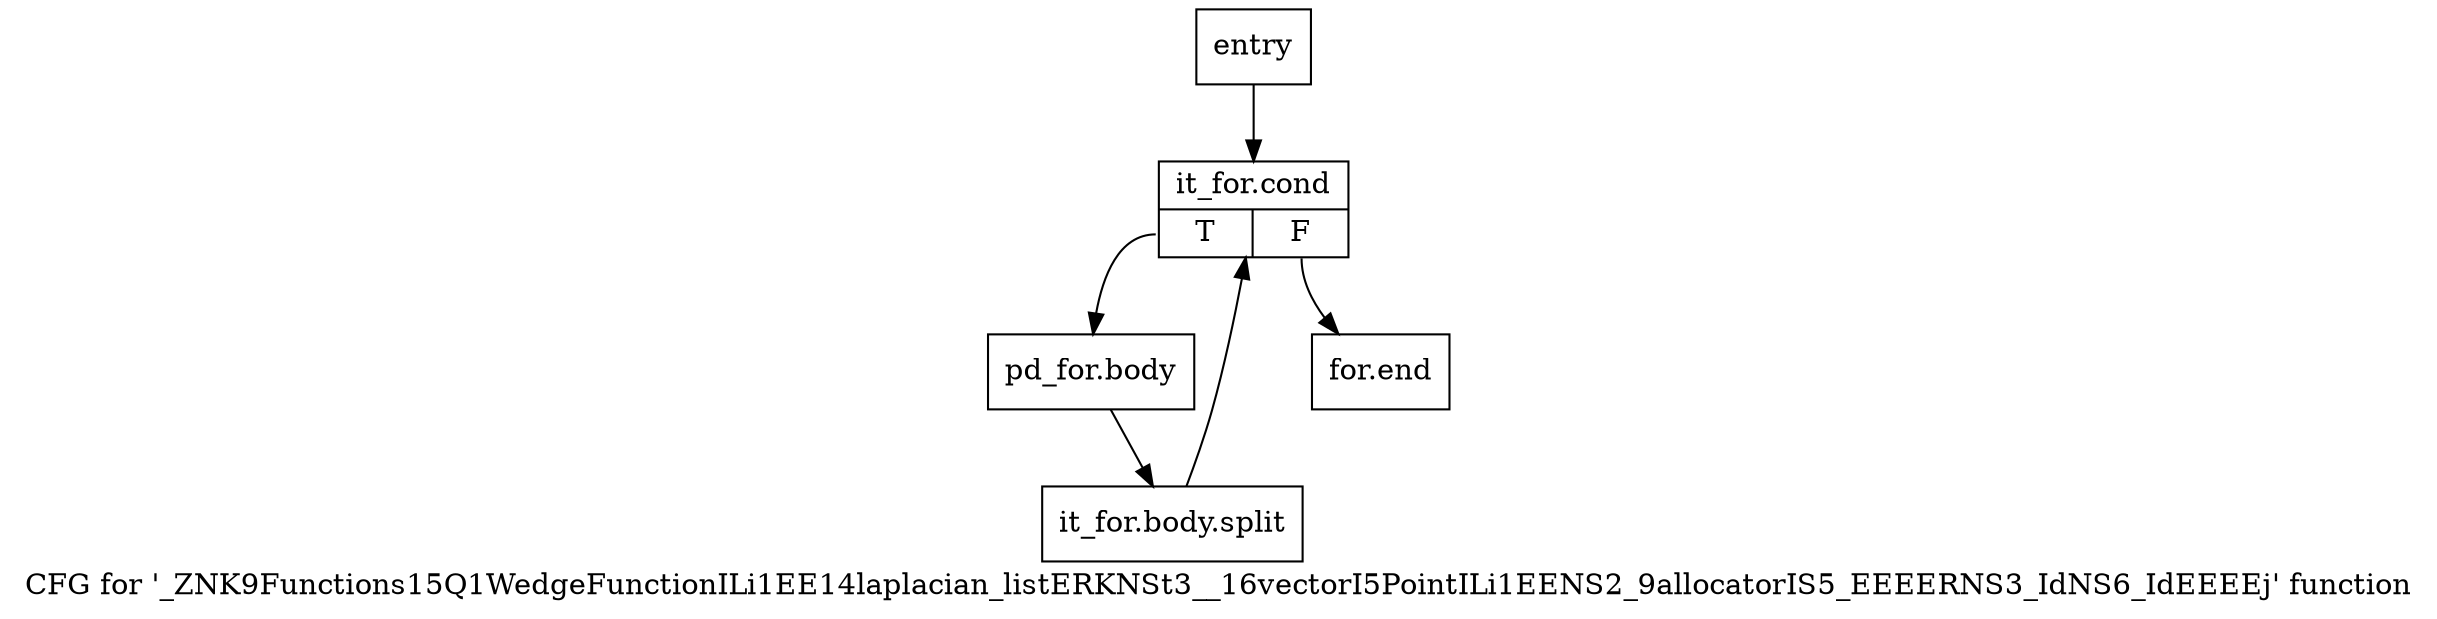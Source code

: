 digraph "CFG for '_ZNK9Functions15Q1WedgeFunctionILi1EE14laplacian_listERKNSt3__16vectorI5PointILi1EENS2_9allocatorIS5_EEEERNS3_IdNS6_IdEEEEj' function" {
	label="CFG for '_ZNK9Functions15Q1WedgeFunctionILi1EE14laplacian_listERKNSt3__16vectorI5PointILi1EENS2_9allocatorIS5_EEEERNS3_IdNS6_IdEEEEj' function";

	Node0x58b40d0 [shape=record,label="{entry}"];
	Node0x58b40d0 -> Node0x58b4120;
	Node0x58b4120 [shape=record,label="{it_for.cond|{<s0>T|<s1>F}}"];
	Node0x58b4120:s0 -> Node0x58b4170;
	Node0x58b4120:s1 -> Node0x58b41c0;
	Node0x58b4170 [shape=record,label="{pd_for.body}"];
	Node0x58b4170 -> Node0xa732030;
	Node0xa732030 [shape=record,label="{it_for.body.split}"];
	Node0xa732030 -> Node0x58b4120;
	Node0x58b41c0 [shape=record,label="{for.end}"];
}
